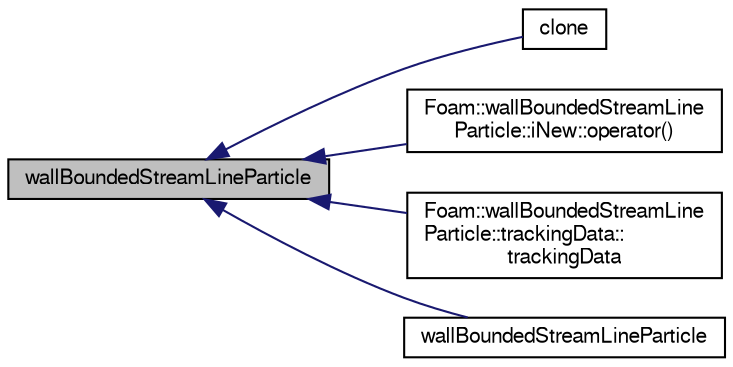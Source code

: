 digraph "wallBoundedStreamLineParticle"
{
  bgcolor="transparent";
  edge [fontname="FreeSans",fontsize="10",labelfontname="FreeSans",labelfontsize="10"];
  node [fontname="FreeSans",fontsize="10",shape=record];
  rankdir="LR";
  Node1 [label="wallBoundedStreamLineParticle",height=0.2,width=0.4,color="black", fillcolor="grey75", style="filled", fontcolor="black"];
  Node1 -> Node2 [dir="back",color="midnightblue",fontsize="10",style="solid",fontname="FreeSans"];
  Node2 [label="clone",height=0.2,width=0.4,color="black",URL="$a28810.html#ae4bafbfc2f07dbf690e5794a6329867a",tooltip="Construct and return a clone. "];
  Node1 -> Node3 [dir="back",color="midnightblue",fontsize="10",style="solid",fontname="FreeSans"];
  Node3 [label="Foam::wallBoundedStreamLine\lParticle::iNew::operator()",height=0.2,width=0.4,color="black",URL="$a28818.html#ad36652cd265287dd491eef37cb3305d3"];
  Node1 -> Node4 [dir="back",color="midnightblue",fontsize="10",style="solid",fontname="FreeSans"];
  Node4 [label="Foam::wallBoundedStreamLine\lParticle::trackingData::\ltrackingData",height=0.2,width=0.4,color="black",URL="$a28814.html#aeb5252f81a7dbd70b104575a933d111f"];
  Node1 -> Node5 [dir="back",color="midnightblue",fontsize="10",style="solid",fontname="FreeSans"];
  Node5 [label="wallBoundedStreamLineParticle",height=0.2,width=0.4,color="black",URL="$a28810.html#aad4c73eec8cf627be8df08e6dae60e1e",tooltip="Construct from Istream. "];
}
